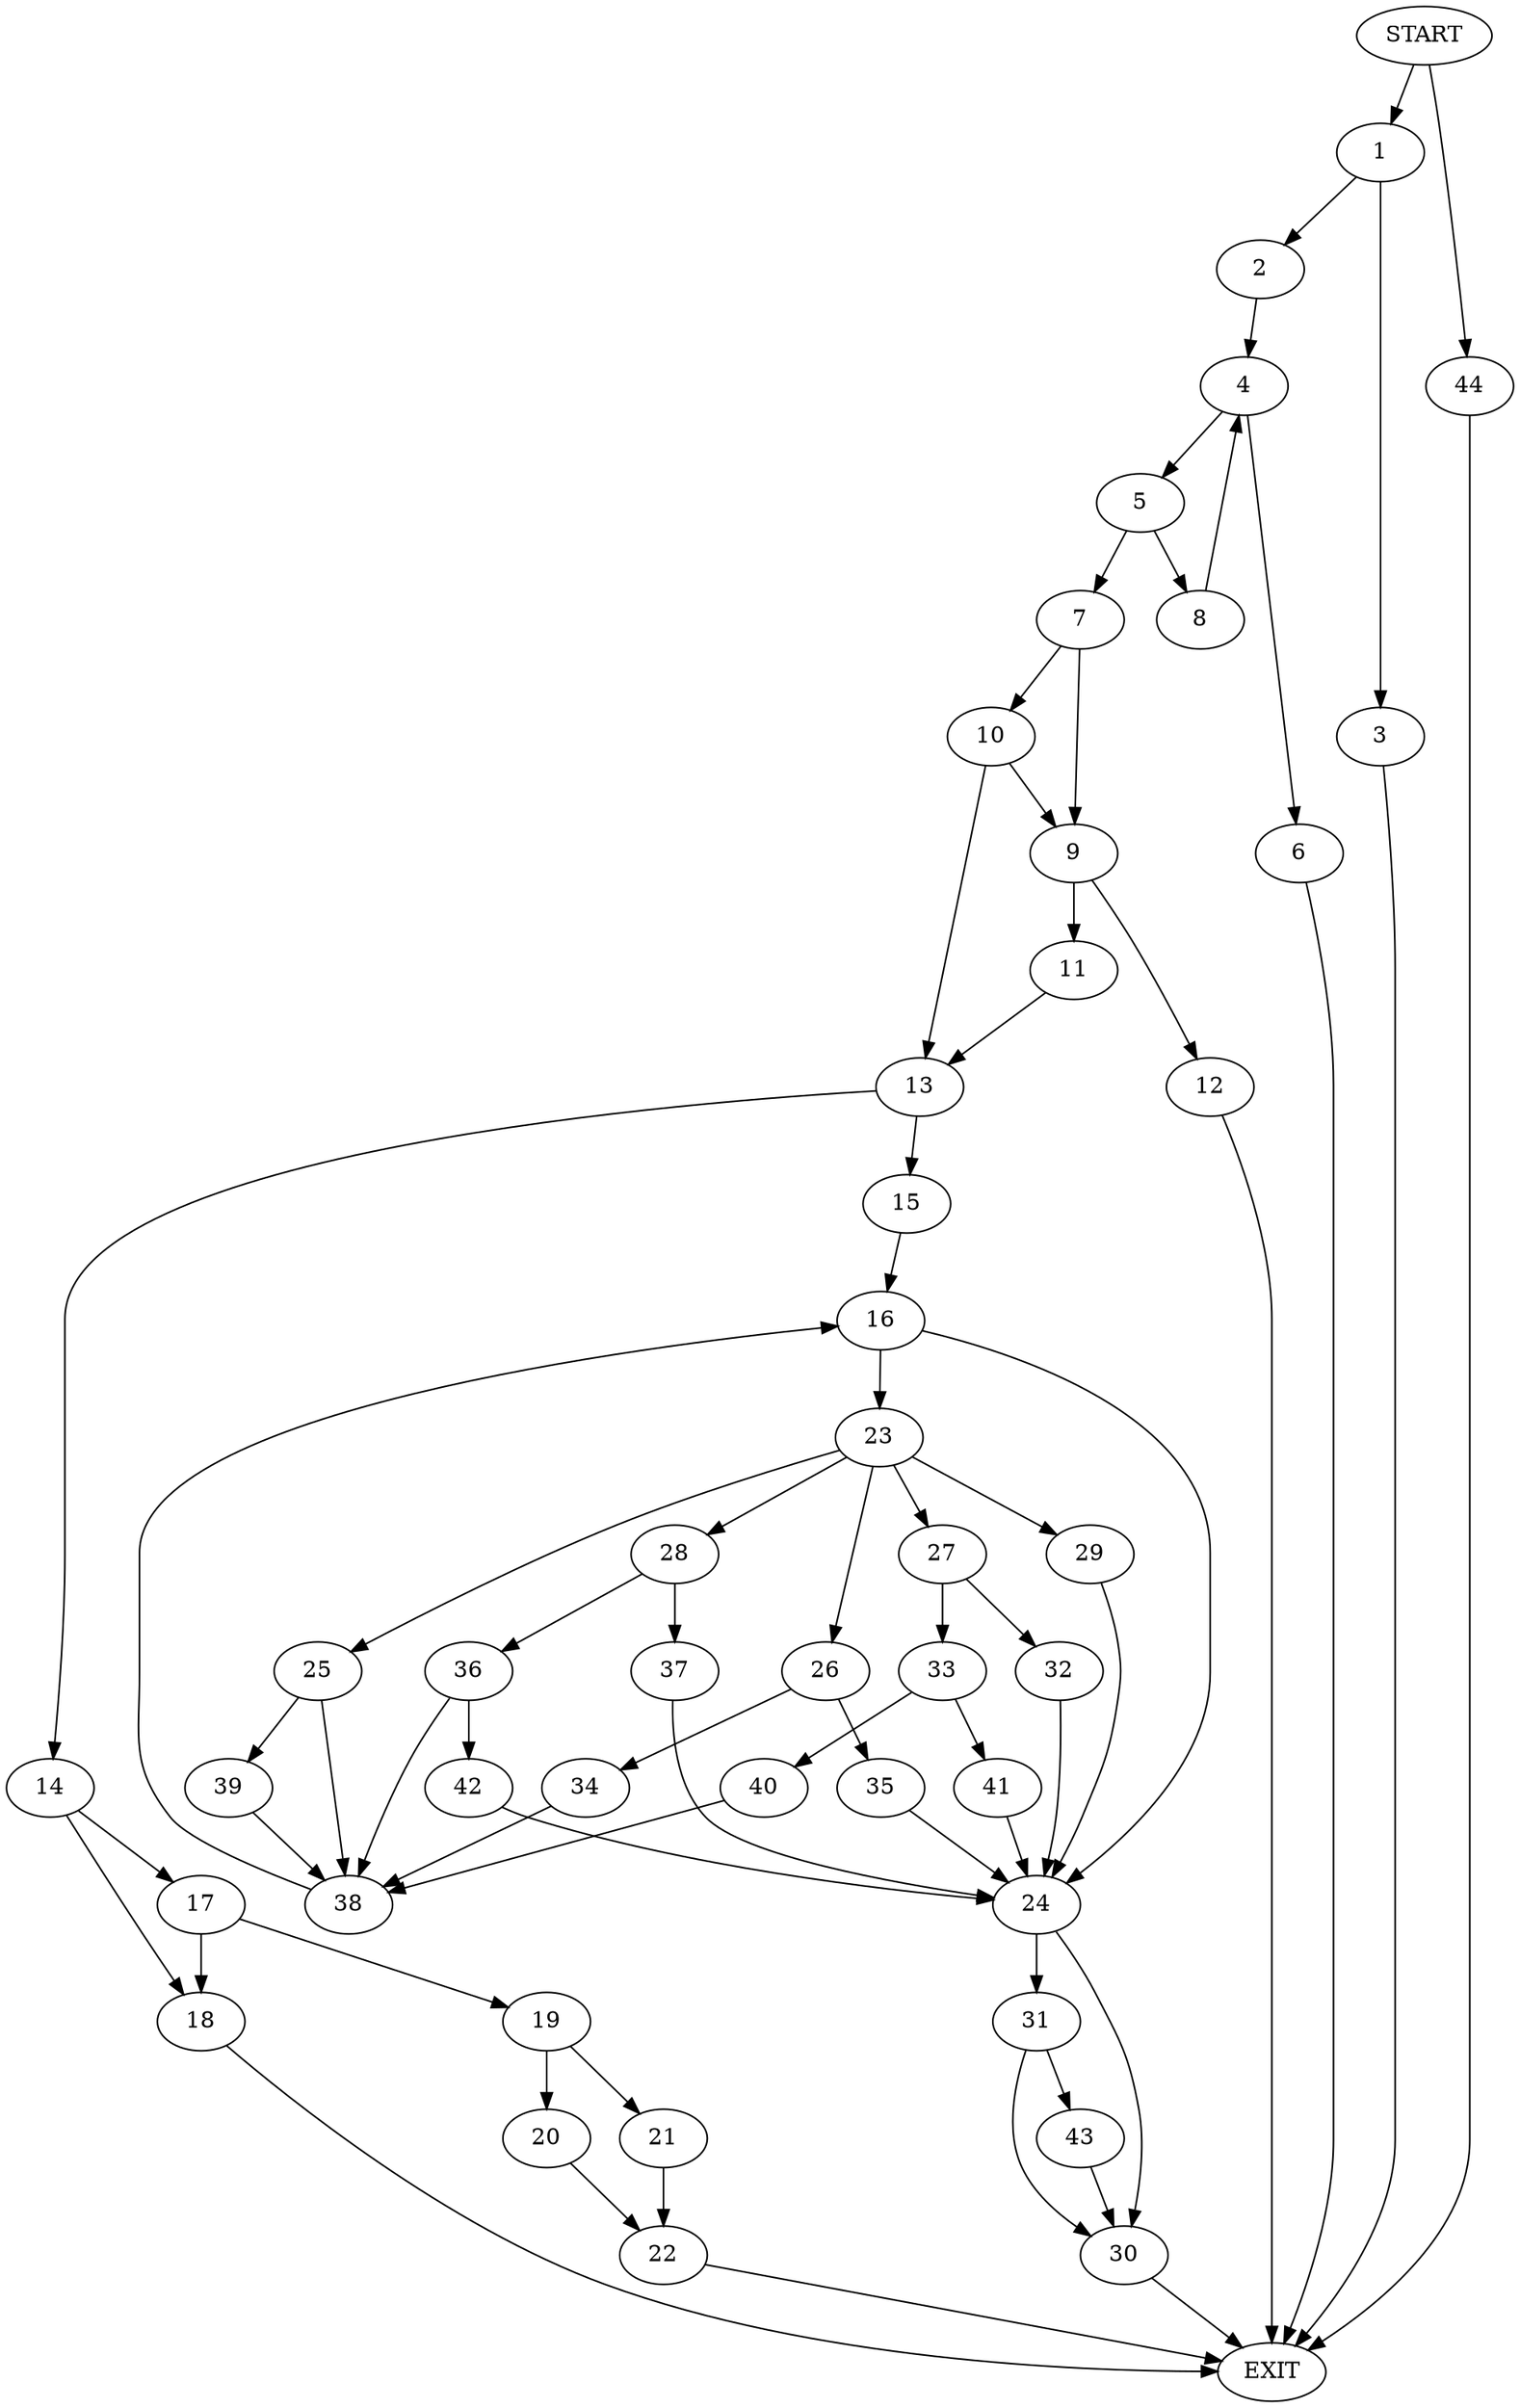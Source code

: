 digraph {
0 [label="START"]
45 [label="EXIT"]
0 -> 1
1 -> 2
1 -> 3
2 -> 4
3 -> 45
4 -> 5
4 -> 6
6 -> 45
5 -> 7
5 -> 8
7 -> 9
7 -> 10
8 -> 4
9 -> 11
9 -> 12
10 -> 13
10 -> 9
13 -> 14
13 -> 15
11 -> 13
12 -> 45
15 -> 16
14 -> 17
14 -> 18
18 -> 45
17 -> 19
17 -> 18
19 -> 20
19 -> 21
20 -> 22
21 -> 22
22 -> 45
16 -> 23
16 -> 24
23 -> 25
23 -> 26
23 -> 27
23 -> 28
23 -> 29
24 -> 30
24 -> 31
27 -> 32
27 -> 33
26 -> 34
26 -> 35
28 -> 36
28 -> 37
29 -> 24
25 -> 38
25 -> 39
34 -> 38
35 -> 24
38 -> 16
33 -> 40
33 -> 41
32 -> 24
41 -> 24
40 -> 38
37 -> 24
36 -> 38
36 -> 42
42 -> 24
39 -> 38
30 -> 45
31 -> 30
31 -> 43
43 -> 30
0 -> 44
44 -> 45
}
